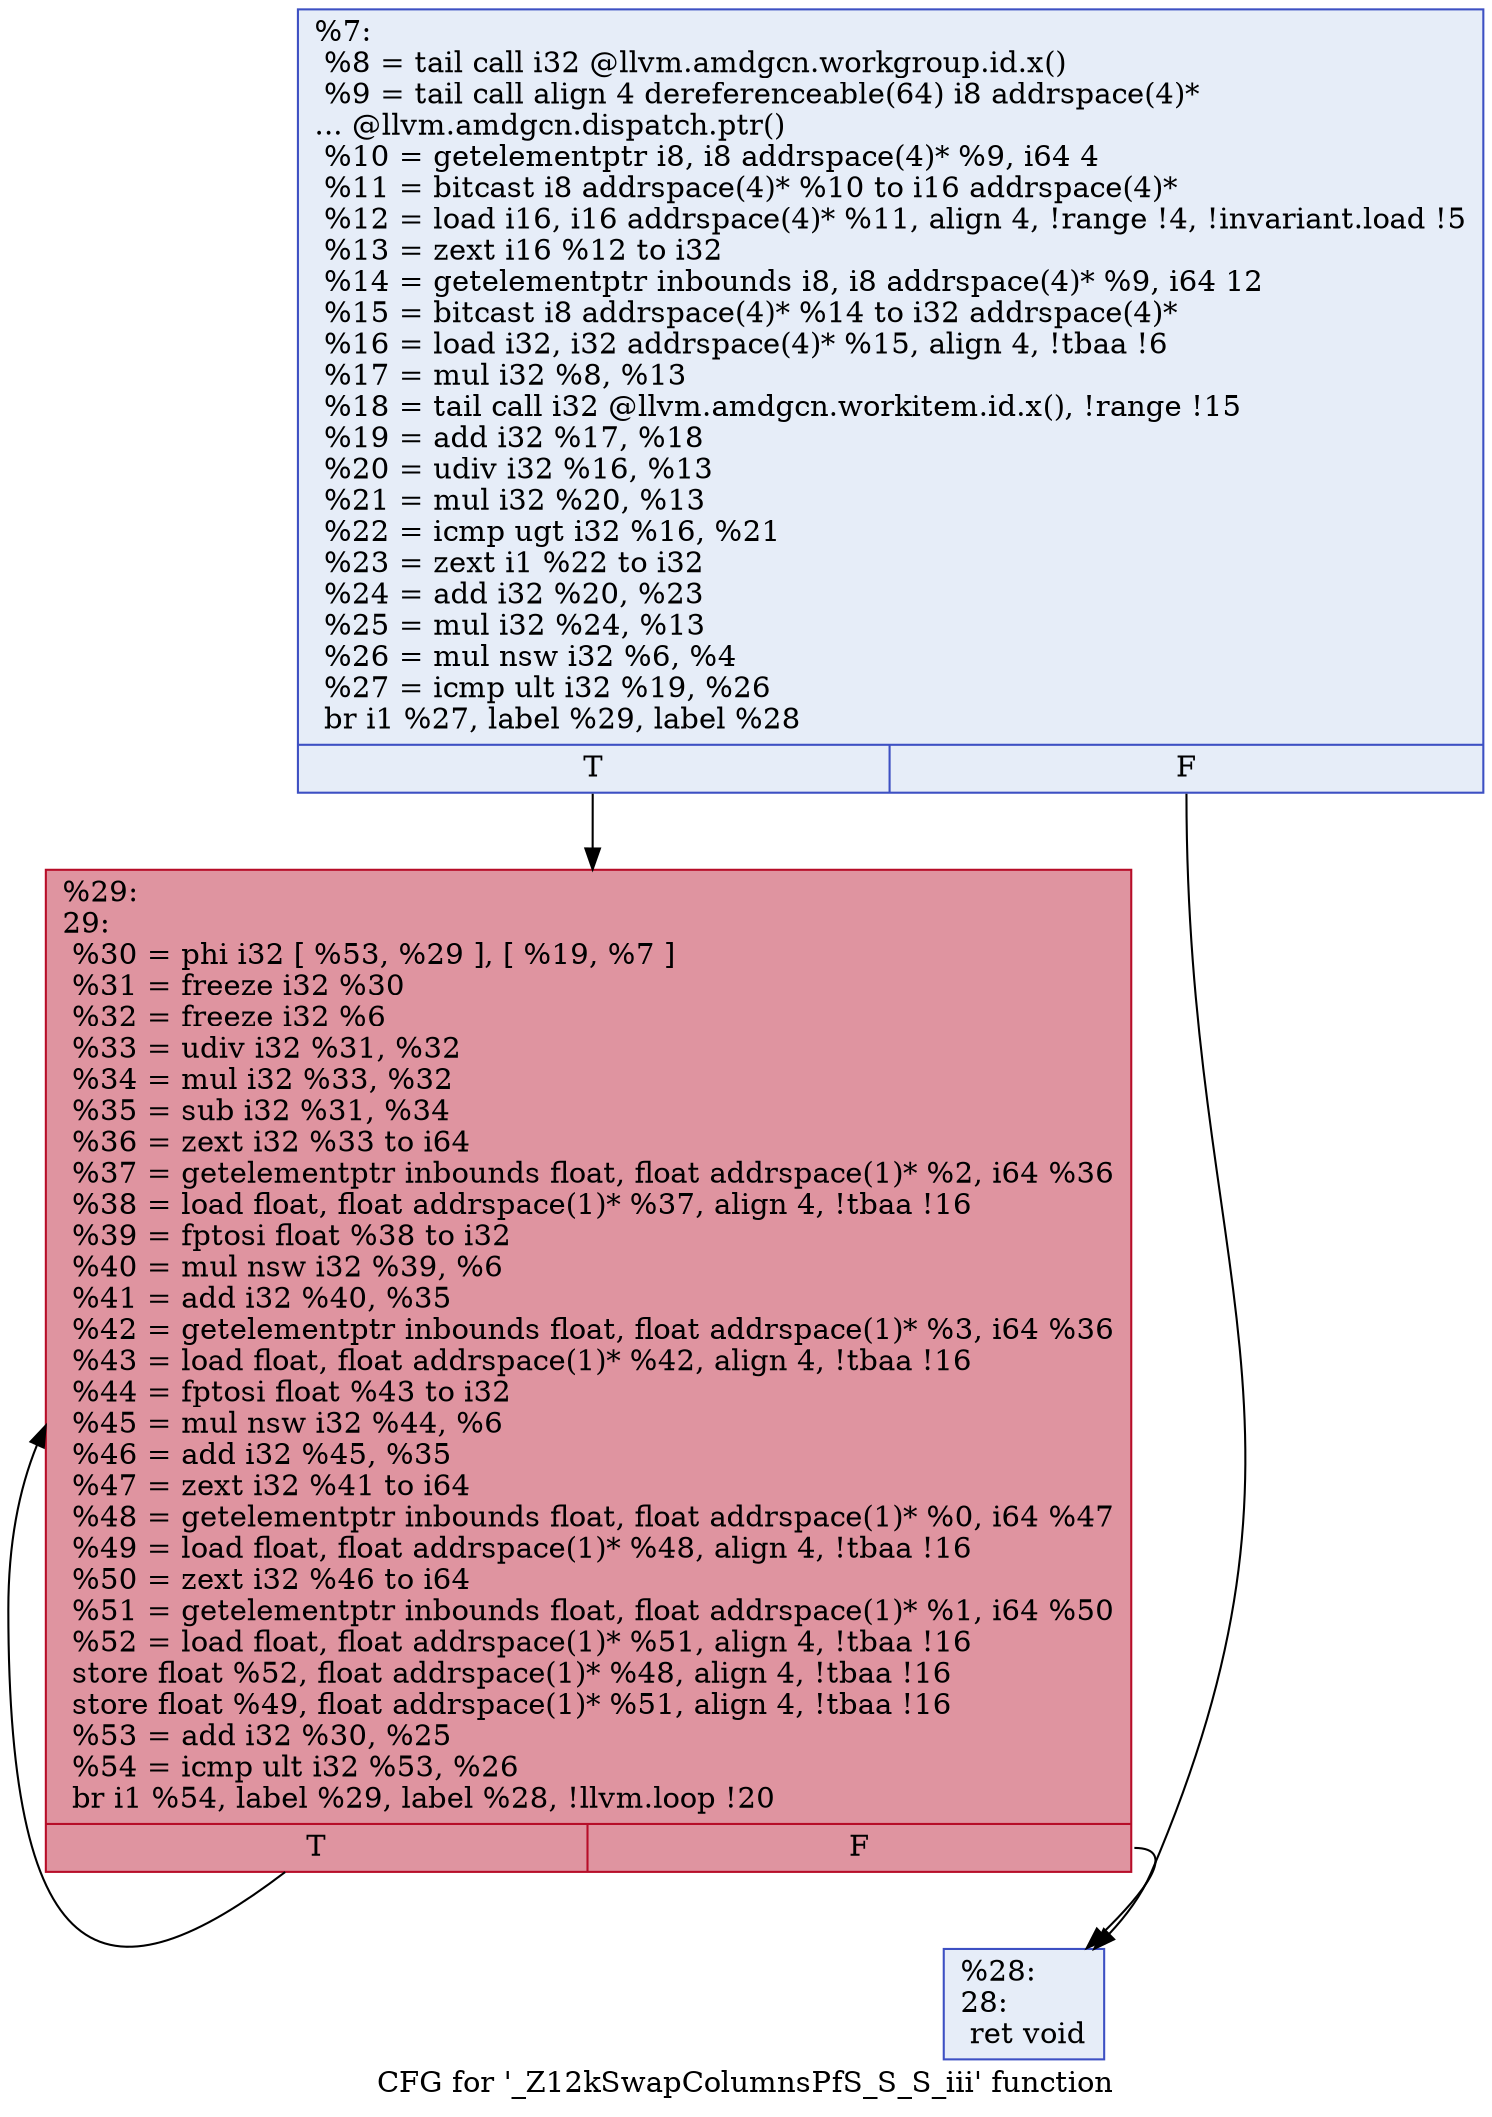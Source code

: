 digraph "CFG for '_Z12kSwapColumnsPfS_S_S_iii' function" {
	label="CFG for '_Z12kSwapColumnsPfS_S_S_iii' function";

	Node0x45ea820 [shape=record,color="#3d50c3ff", style=filled, fillcolor="#c7d7f070",label="{%7:\l  %8 = tail call i32 @llvm.amdgcn.workgroup.id.x()\l  %9 = tail call align 4 dereferenceable(64) i8 addrspace(4)*\l... @llvm.amdgcn.dispatch.ptr()\l  %10 = getelementptr i8, i8 addrspace(4)* %9, i64 4\l  %11 = bitcast i8 addrspace(4)* %10 to i16 addrspace(4)*\l  %12 = load i16, i16 addrspace(4)* %11, align 4, !range !4, !invariant.load !5\l  %13 = zext i16 %12 to i32\l  %14 = getelementptr inbounds i8, i8 addrspace(4)* %9, i64 12\l  %15 = bitcast i8 addrspace(4)* %14 to i32 addrspace(4)*\l  %16 = load i32, i32 addrspace(4)* %15, align 4, !tbaa !6\l  %17 = mul i32 %8, %13\l  %18 = tail call i32 @llvm.amdgcn.workitem.id.x(), !range !15\l  %19 = add i32 %17, %18\l  %20 = udiv i32 %16, %13\l  %21 = mul i32 %20, %13\l  %22 = icmp ugt i32 %16, %21\l  %23 = zext i1 %22 to i32\l  %24 = add i32 %20, %23\l  %25 = mul i32 %24, %13\l  %26 = mul nsw i32 %6, %4\l  %27 = icmp ult i32 %19, %26\l  br i1 %27, label %29, label %28\l|{<s0>T|<s1>F}}"];
	Node0x45ea820:s0 -> Node0x45ece10;
	Node0x45ea820:s1 -> Node0x45ecea0;
	Node0x45ecea0 [shape=record,color="#3d50c3ff", style=filled, fillcolor="#c7d7f070",label="{%28:\l28:                                               \l  ret void\l}"];
	Node0x45ece10 [shape=record,color="#b70d28ff", style=filled, fillcolor="#b70d2870",label="{%29:\l29:                                               \l  %30 = phi i32 [ %53, %29 ], [ %19, %7 ]\l  %31 = freeze i32 %30\l  %32 = freeze i32 %6\l  %33 = udiv i32 %31, %32\l  %34 = mul i32 %33, %32\l  %35 = sub i32 %31, %34\l  %36 = zext i32 %33 to i64\l  %37 = getelementptr inbounds float, float addrspace(1)* %2, i64 %36\l  %38 = load float, float addrspace(1)* %37, align 4, !tbaa !16\l  %39 = fptosi float %38 to i32\l  %40 = mul nsw i32 %39, %6\l  %41 = add i32 %40, %35\l  %42 = getelementptr inbounds float, float addrspace(1)* %3, i64 %36\l  %43 = load float, float addrspace(1)* %42, align 4, !tbaa !16\l  %44 = fptosi float %43 to i32\l  %45 = mul nsw i32 %44, %6\l  %46 = add i32 %45, %35\l  %47 = zext i32 %41 to i64\l  %48 = getelementptr inbounds float, float addrspace(1)* %0, i64 %47\l  %49 = load float, float addrspace(1)* %48, align 4, !tbaa !16\l  %50 = zext i32 %46 to i64\l  %51 = getelementptr inbounds float, float addrspace(1)* %1, i64 %50\l  %52 = load float, float addrspace(1)* %51, align 4, !tbaa !16\l  store float %52, float addrspace(1)* %48, align 4, !tbaa !16\l  store float %49, float addrspace(1)* %51, align 4, !tbaa !16\l  %53 = add i32 %30, %25\l  %54 = icmp ult i32 %53, %26\l  br i1 %54, label %29, label %28, !llvm.loop !20\l|{<s0>T|<s1>F}}"];
	Node0x45ece10:s0 -> Node0x45ece10;
	Node0x45ece10:s1 -> Node0x45ecea0;
}
